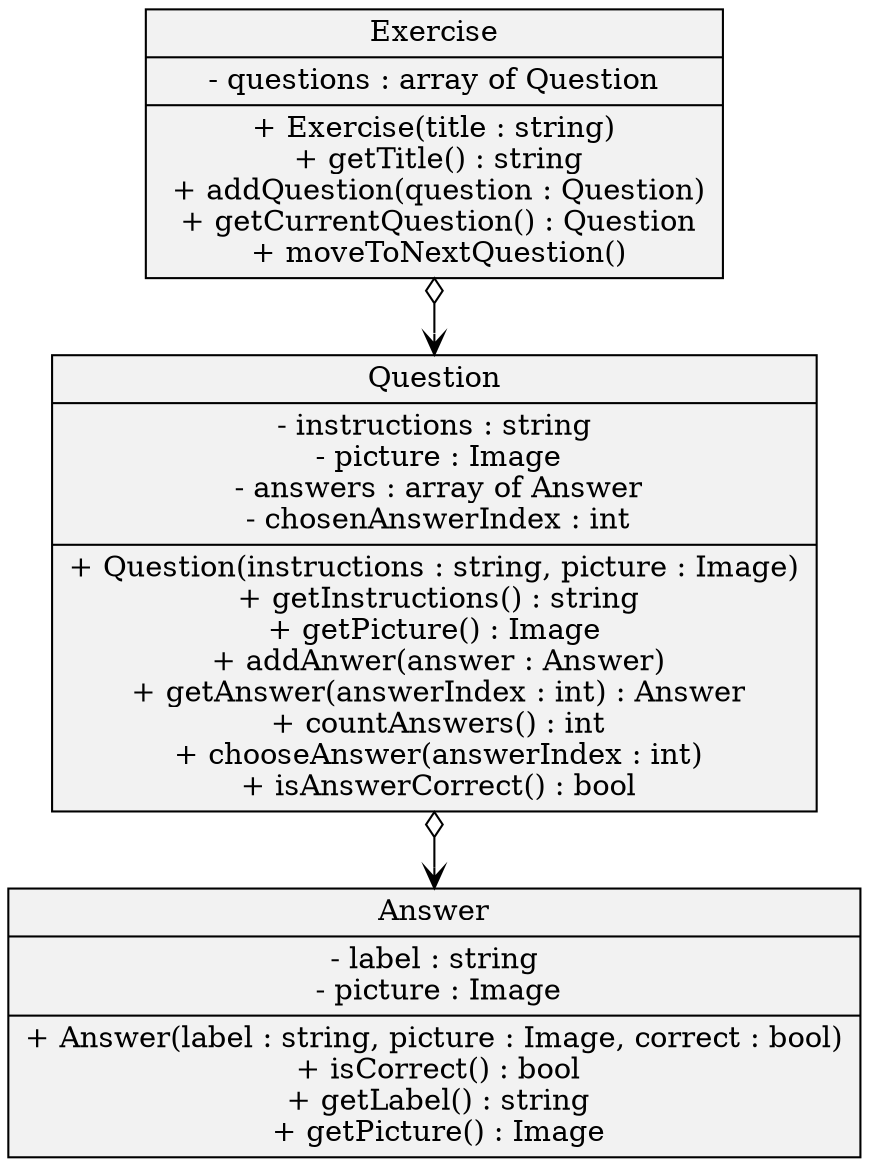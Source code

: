 digraph hierarchy {
  size="20,20"
  concentrate=true
  node[shape=record,style=filled,fillcolor=gray95]
  edge[dir=back, arrowtail=empty]

#  2[label = "{Molecule| - inn : string\n - molecularFormula : string|+Molecule(inn : string, molecularFormula : string)\n + getINN() : string\n + getMolecularFormula() : string}"]

#  3[label = "{User| - username : string\n - displayName : string\n|+User(username : string, displayName : string)\n + getUsername() : string\n + getDisplayName() : string}"]

#  4[label = "{Teacher||}"]

#  5[label = "{Student| - rank : string\n - exp : int\n - expToNextRank : int|+Student(username : string, displayName : string)\n + getRank() : string\n + getExp() : int\n + getExpToNextRank() : int\n + earnExp(exp : int)}"]

 6[label = "{Exercise| - questions : array of Question| + Exercise(title : string)\n + getTitle() : string\n + addQuestion(question : Question)\n + getCurrentQuestion() : Question\n + moveToNextQuestion()}"]

 7[label = "{Question| - instructions : string\n - picture : Image\n - answers : array of Answer\n - chosenAnswerIndex : int|+ Question(instructions : string, picture : Image)\n + getInstructions() : string\n+ getPicture() : Image\n + addAnwer(answer : Answer)\n + getAnswer(answerIndex : int) : Answer\n + countAnswers() : int\n + chooseAnswer(answerIndex : int)\n + isAnswerCorrect() : bool}"]

  8[label = "{Answer| - label : string\n - picture : Image\n|+ Answer(label : string, picture : Image, correct : bool)\n + isCorrect() : bool\n + getLabel() : string\n + getPicture() : Image}"]

#  9[label = "{DataBase| - connected : bool| +DataBase(location : string, username : string, password : string)\n + loadExercise(exerciseName : string) : Exercise\n + addExercise(exercise : Exercise, exerciseName : string) : string\n + loginUser(username : string, hashedPassword : string) : User}"]


6->7 [arrowtail=odiamond]
7->6 [arrowtail=vee];
7->8 [arrowtail=odiamond];
8->7 [arrowtail=vee];

#  2->3
#  2->4
#  5->5[constraint=false, arrowtail=odiamond]
#  4->3[constraint=false, arrowtail=odiamond]
#  2->5[constraint=false, arrowtail=odiamond]
#  5->6[arrowtail=odiamond]
}
